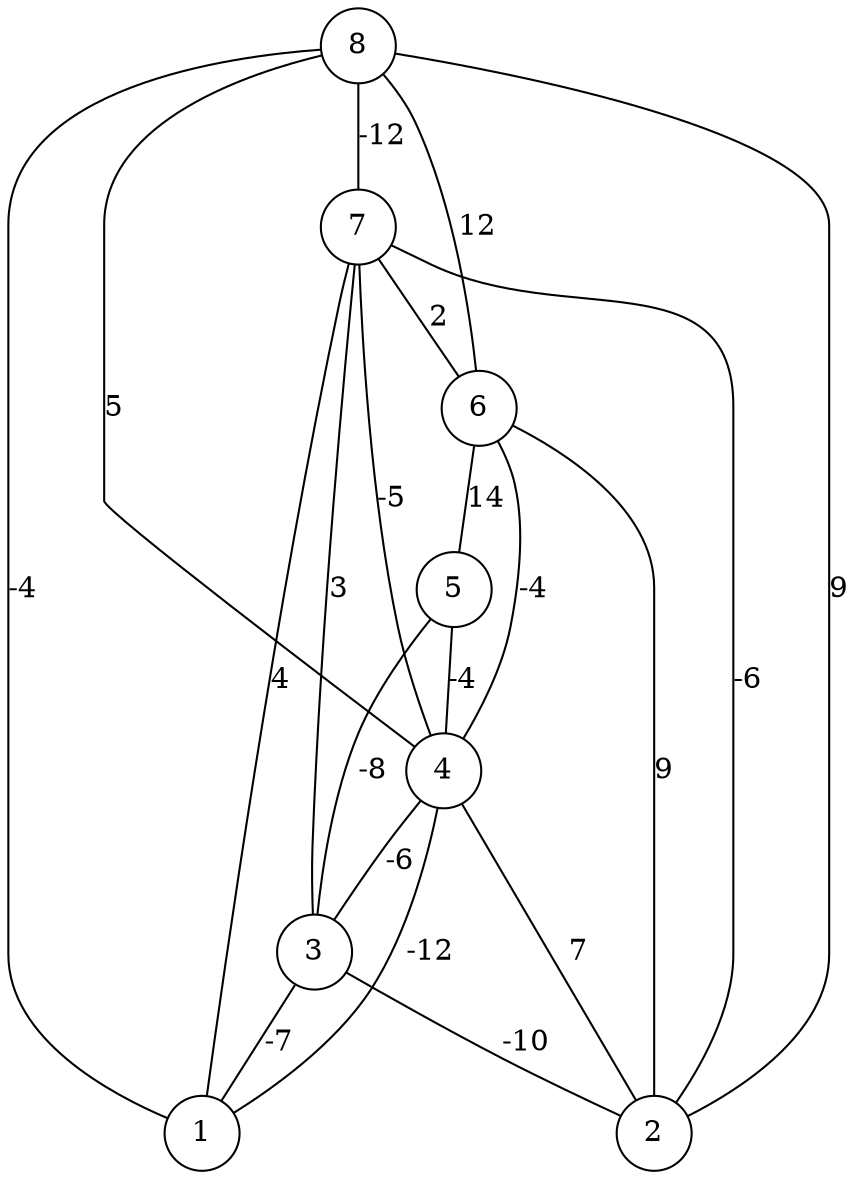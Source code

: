 graph { 
	 fontname="Helvetica,Arial,sans-serif" 
	 node [shape = circle]; 
	 8 -- 1 [label = "-4"];
	 8 -- 2 [label = "9"];
	 8 -- 4 [label = "5"];
	 8 -- 6 [label = "12"];
	 8 -- 7 [label = "-12"];
	 7 -- 1 [label = "4"];
	 7 -- 2 [label = "-6"];
	 7 -- 3 [label = "3"];
	 7 -- 4 [label = "-5"];
	 7 -- 6 [label = "2"];
	 6 -- 2 [label = "9"];
	 6 -- 4 [label = "-4"];
	 6 -- 5 [label = "14"];
	 5 -- 3 [label = "-8"];
	 5 -- 4 [label = "-4"];
	 4 -- 1 [label = "-12"];
	 4 -- 2 [label = "7"];
	 4 -- 3 [label = "-6"];
	 3 -- 1 [label = "-7"];
	 3 -- 2 [label = "-10"];
	 1;
	 2;
	 3;
	 4;
	 5;
	 6;
	 7;
	 8;
}
